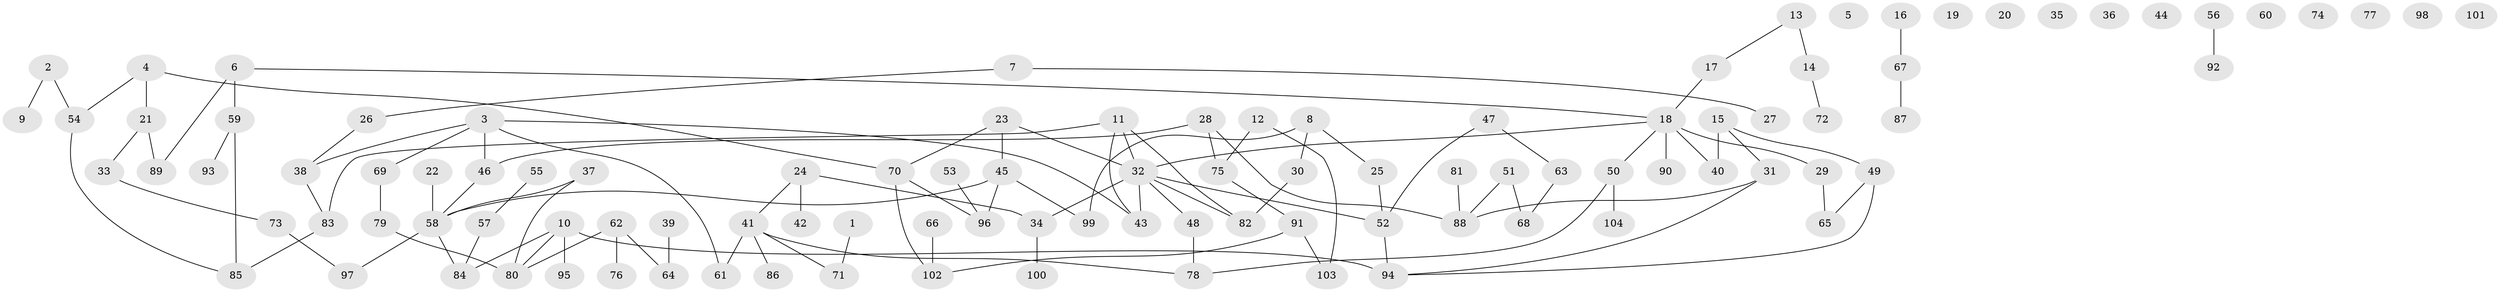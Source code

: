 // Generated by graph-tools (version 1.1) at 2025/49/03/09/25 03:49:09]
// undirected, 104 vertices, 114 edges
graph export_dot {
graph [start="1"]
  node [color=gray90,style=filled];
  1;
  2;
  3;
  4;
  5;
  6;
  7;
  8;
  9;
  10;
  11;
  12;
  13;
  14;
  15;
  16;
  17;
  18;
  19;
  20;
  21;
  22;
  23;
  24;
  25;
  26;
  27;
  28;
  29;
  30;
  31;
  32;
  33;
  34;
  35;
  36;
  37;
  38;
  39;
  40;
  41;
  42;
  43;
  44;
  45;
  46;
  47;
  48;
  49;
  50;
  51;
  52;
  53;
  54;
  55;
  56;
  57;
  58;
  59;
  60;
  61;
  62;
  63;
  64;
  65;
  66;
  67;
  68;
  69;
  70;
  71;
  72;
  73;
  74;
  75;
  76;
  77;
  78;
  79;
  80;
  81;
  82;
  83;
  84;
  85;
  86;
  87;
  88;
  89;
  90;
  91;
  92;
  93;
  94;
  95;
  96;
  97;
  98;
  99;
  100;
  101;
  102;
  103;
  104;
  1 -- 71;
  2 -- 9;
  2 -- 54;
  3 -- 38;
  3 -- 43;
  3 -- 46;
  3 -- 61;
  3 -- 69;
  4 -- 21;
  4 -- 54;
  4 -- 70;
  6 -- 18;
  6 -- 59;
  6 -- 89;
  7 -- 26;
  7 -- 27;
  8 -- 25;
  8 -- 30;
  8 -- 99;
  10 -- 80;
  10 -- 84;
  10 -- 94;
  10 -- 95;
  11 -- 32;
  11 -- 43;
  11 -- 82;
  11 -- 83;
  12 -- 75;
  12 -- 103;
  13 -- 14;
  13 -- 17;
  14 -- 72;
  15 -- 31;
  15 -- 40;
  15 -- 49;
  16 -- 67;
  17 -- 18;
  18 -- 29;
  18 -- 32;
  18 -- 40;
  18 -- 50;
  18 -- 90;
  21 -- 33;
  21 -- 89;
  22 -- 58;
  23 -- 32;
  23 -- 45;
  23 -- 70;
  24 -- 34;
  24 -- 41;
  24 -- 42;
  25 -- 52;
  26 -- 38;
  28 -- 46;
  28 -- 75;
  28 -- 88;
  29 -- 65;
  30 -- 82;
  31 -- 88;
  31 -- 94;
  32 -- 34;
  32 -- 43;
  32 -- 48;
  32 -- 52;
  32 -- 82;
  33 -- 73;
  34 -- 100;
  37 -- 58;
  37 -- 80;
  38 -- 83;
  39 -- 64;
  41 -- 61;
  41 -- 71;
  41 -- 78;
  41 -- 86;
  45 -- 58;
  45 -- 96;
  45 -- 99;
  46 -- 58;
  47 -- 52;
  47 -- 63;
  48 -- 78;
  49 -- 65;
  49 -- 94;
  50 -- 78;
  50 -- 104;
  51 -- 68;
  51 -- 88;
  52 -- 94;
  53 -- 96;
  54 -- 85;
  55 -- 57;
  56 -- 92;
  57 -- 84;
  58 -- 84;
  58 -- 97;
  59 -- 85;
  59 -- 93;
  62 -- 64;
  62 -- 76;
  62 -- 80;
  63 -- 68;
  66 -- 102;
  67 -- 87;
  69 -- 79;
  70 -- 96;
  70 -- 102;
  73 -- 97;
  75 -- 91;
  79 -- 80;
  81 -- 88;
  83 -- 85;
  91 -- 102;
  91 -- 103;
}
